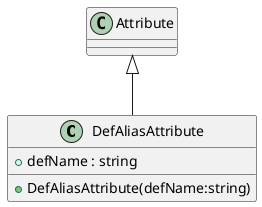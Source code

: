 @startuml
class DefAliasAttribute {
    + defName : string
    + DefAliasAttribute(defName:string)
}
Attribute <|-- DefAliasAttribute
@enduml
